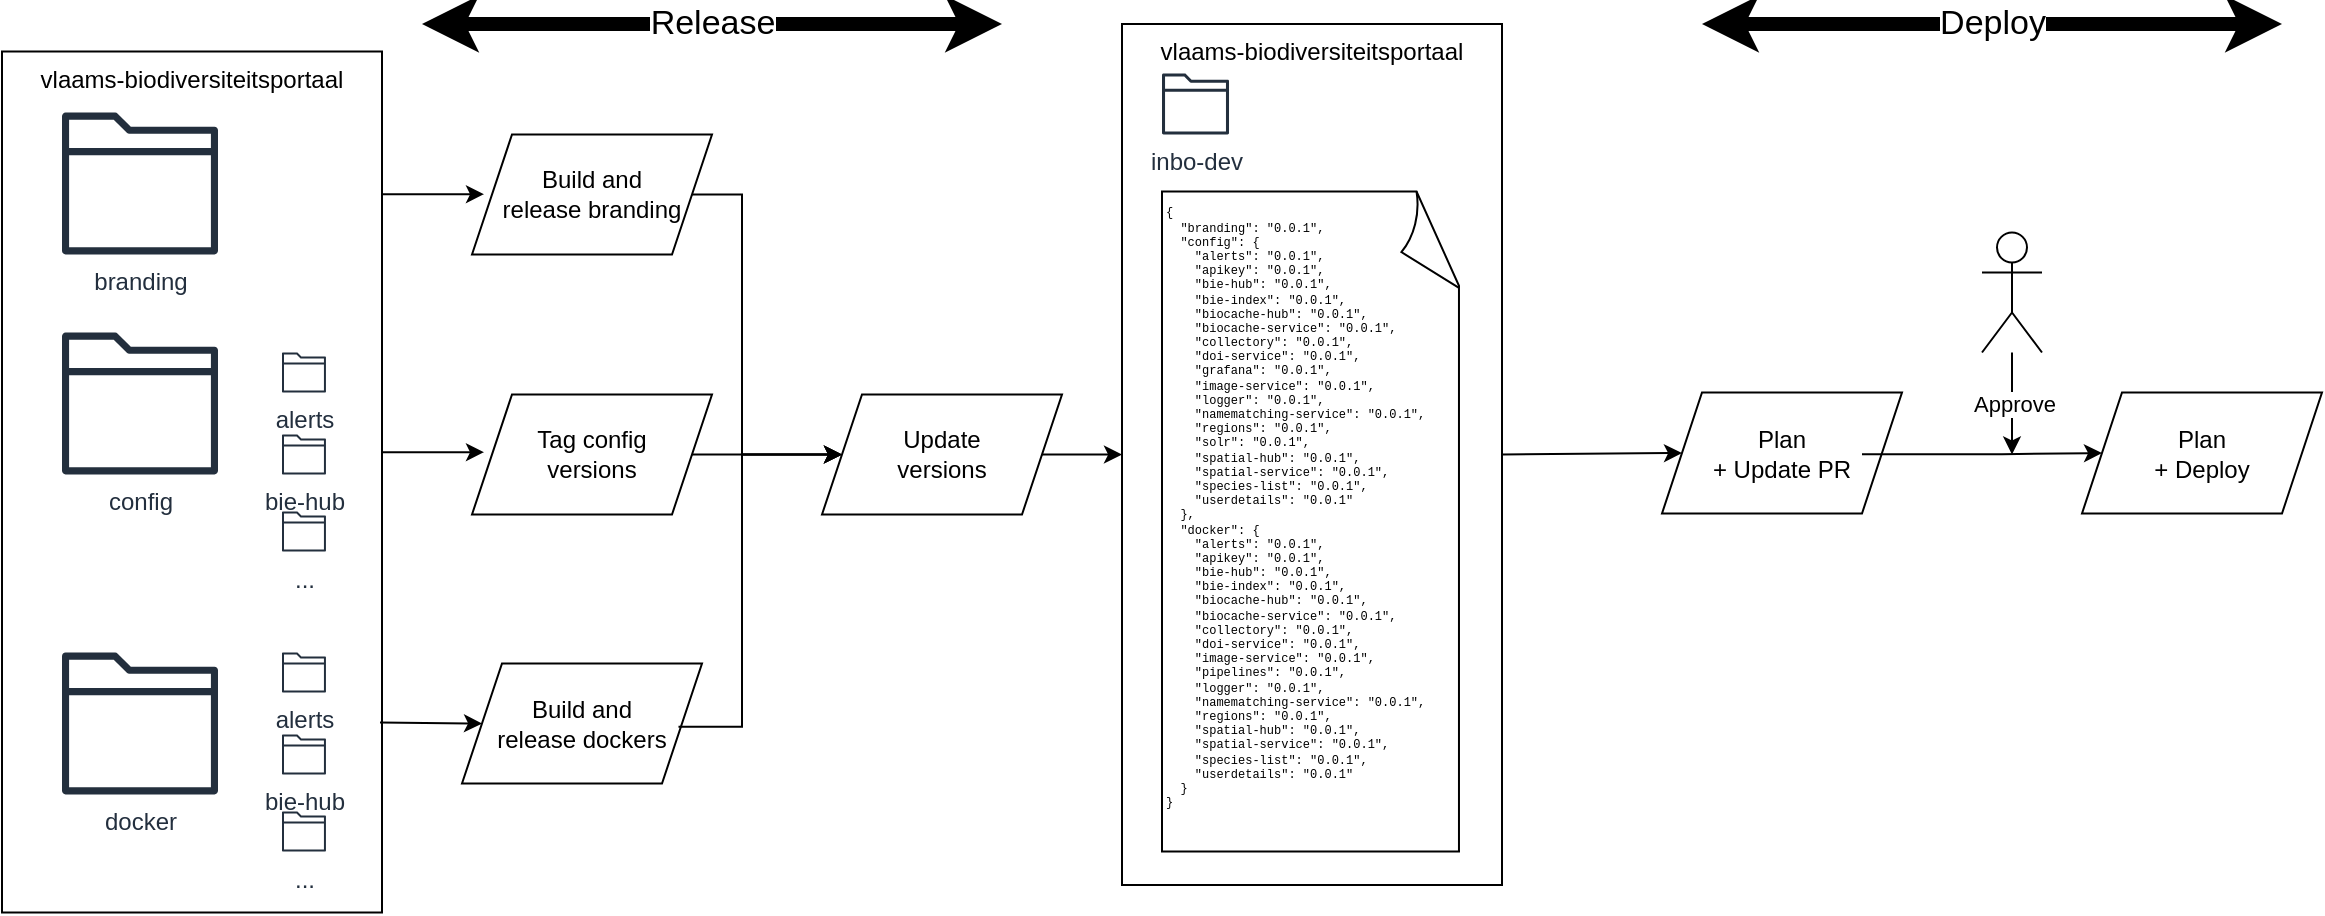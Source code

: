 <mxfile version="24.9.2">
  <diagram name="Page-1" id="Pc1aNAQ9RasJurjFk5pG">
    <mxGraphModel dx="2074" dy="1151" grid="1" gridSize="10" guides="1" tooltips="1" connect="1" arrows="1" fold="1" page="1" pageScale="1" pageWidth="850" pageHeight="1100" math="0" shadow="0">
      <root>
        <mxCell id="0" />
        <mxCell id="1" parent="0" />
        <mxCell id="2iSjbsOjDCWiTXiTnKlb-3" value="vlaams-biodiversiteitsportaal" style="rounded=0;whiteSpace=wrap;html=1;verticalAlign=top;" parent="1" vertex="1">
          <mxGeometry x="70" y="133.75" width="190" height="430.5" as="geometry" />
        </mxCell>
        <mxCell id="2iSjbsOjDCWiTXiTnKlb-5" value="branding" style="sketch=0;outlineConnect=0;fontColor=#232F3E;gradientColor=none;fillColor=#232F3D;strokeColor=none;dashed=0;verticalLabelPosition=bottom;verticalAlign=top;align=center;html=1;fontSize=12;fontStyle=0;aspect=fixed;pointerEvents=1;shape=mxgraph.aws4.folder;" parent="1" vertex="1">
          <mxGeometry x="100" y="164.25" width="78" height="71" as="geometry" />
        </mxCell>
        <mxCell id="2iSjbsOjDCWiTXiTnKlb-6" value="config" style="sketch=0;outlineConnect=0;fontColor=#232F3E;gradientColor=none;fillColor=#232F3D;strokeColor=none;dashed=0;verticalLabelPosition=bottom;verticalAlign=top;align=center;html=1;fontSize=12;fontStyle=0;aspect=fixed;pointerEvents=1;shape=mxgraph.aws4.folder;" parent="1" vertex="1">
          <mxGeometry x="100" y="274.25" width="78" height="71" as="geometry" />
        </mxCell>
        <mxCell id="2iSjbsOjDCWiTXiTnKlb-7" value="docker" style="sketch=0;outlineConnect=0;fontColor=#232F3E;gradientColor=none;fillColor=#232F3D;strokeColor=none;dashed=0;verticalLabelPosition=bottom;verticalAlign=top;align=center;html=1;fontSize=12;fontStyle=0;aspect=fixed;pointerEvents=1;shape=mxgraph.aws4.folder;" parent="1" vertex="1">
          <mxGeometry x="100" y="434.25" width="78" height="71" as="geometry" />
        </mxCell>
        <mxCell id="2iSjbsOjDCWiTXiTnKlb-8" value="alerts" style="sketch=0;outlineConnect=0;fontColor=#232F3E;gradientColor=none;fillColor=#232F3D;strokeColor=none;dashed=0;verticalLabelPosition=bottom;verticalAlign=top;align=center;html=1;fontSize=12;fontStyle=0;aspect=fixed;pointerEvents=1;shape=mxgraph.aws4.folder;" parent="1" vertex="1">
          <mxGeometry x="210" y="284.25" width="21.97" height="20" as="geometry" />
        </mxCell>
        <mxCell id="2iSjbsOjDCWiTXiTnKlb-9" value="bie-hub" style="sketch=0;outlineConnect=0;fontColor=#232F3E;gradientColor=none;fillColor=#232F3D;strokeColor=none;dashed=0;verticalLabelPosition=bottom;verticalAlign=top;align=center;html=1;fontSize=12;fontStyle=0;aspect=fixed;pointerEvents=1;shape=mxgraph.aws4.folder;" parent="1" vertex="1">
          <mxGeometry x="210" y="325.25" width="21.97" height="20" as="geometry" />
        </mxCell>
        <mxCell id="2iSjbsOjDCWiTXiTnKlb-10" value="..." style="sketch=0;outlineConnect=0;fontColor=#232F3E;gradientColor=none;fillColor=#232F3D;strokeColor=none;dashed=0;verticalLabelPosition=bottom;verticalAlign=top;align=center;html=1;fontSize=12;fontStyle=0;aspect=fixed;pointerEvents=1;shape=mxgraph.aws4.folder;" parent="1" vertex="1">
          <mxGeometry x="210" y="363.75" width="21.97" height="20" as="geometry" />
        </mxCell>
        <mxCell id="2iSjbsOjDCWiTXiTnKlb-11" value="alerts" style="sketch=0;outlineConnect=0;fontColor=#232F3E;gradientColor=none;fillColor=#232F3D;strokeColor=none;dashed=0;verticalLabelPosition=bottom;verticalAlign=top;align=center;html=1;fontSize=12;fontStyle=0;aspect=fixed;pointerEvents=1;shape=mxgraph.aws4.folder;" parent="1" vertex="1">
          <mxGeometry x="210" y="434.25" width="21.97" height="20" as="geometry" />
        </mxCell>
        <mxCell id="2iSjbsOjDCWiTXiTnKlb-12" value="bie-hub" style="sketch=0;outlineConnect=0;fontColor=#232F3E;gradientColor=none;fillColor=#232F3D;strokeColor=none;dashed=0;verticalLabelPosition=bottom;verticalAlign=top;align=center;html=1;fontSize=12;fontStyle=0;aspect=fixed;pointerEvents=1;shape=mxgraph.aws4.folder;" parent="1" vertex="1">
          <mxGeometry x="210" y="475.25" width="21.97" height="20" as="geometry" />
        </mxCell>
        <mxCell id="2iSjbsOjDCWiTXiTnKlb-13" value="..." style="sketch=0;outlineConnect=0;fontColor=#232F3E;gradientColor=none;fillColor=#232F3D;strokeColor=none;dashed=0;verticalLabelPosition=bottom;verticalAlign=top;align=center;html=1;fontSize=12;fontStyle=0;aspect=fixed;pointerEvents=1;shape=mxgraph.aws4.folder;" parent="1" vertex="1">
          <mxGeometry x="210" y="513.75" width="21.97" height="20" as="geometry" />
        </mxCell>
        <mxCell id="2iSjbsOjDCWiTXiTnKlb-14" value="Build and &lt;br&gt;release branding" style="shape=parallelogram;perimeter=parallelogramPerimeter;whiteSpace=wrap;html=1;fixedSize=1;" parent="1" vertex="1">
          <mxGeometry x="305" y="175.25" width="120" height="60" as="geometry" />
        </mxCell>
        <mxCell id="2iSjbsOjDCWiTXiTnKlb-15" value="vlaams-biodiversiteitsportaal" style="rounded=0;whiteSpace=wrap;html=1;verticalAlign=top;" parent="1" vertex="1">
          <mxGeometry x="630" y="120" width="190" height="430.5" as="geometry" />
        </mxCell>
        <mxCell id="2iSjbsOjDCWiTXiTnKlb-16" value="Update &lt;br&gt;versions" style="shape=parallelogram;perimeter=parallelogramPerimeter;whiteSpace=wrap;html=1;fixedSize=1;" parent="1" vertex="1">
          <mxGeometry x="480" y="305.25" width="120" height="60" as="geometry" />
        </mxCell>
        <mxCell id="2iSjbsOjDCWiTXiTnKlb-18" value="&lt;div align=&quot;left&quot;&gt;{&lt;br&gt;&amp;nbsp; &quot;branding&quot;: &quot;0.0.1&quot;,&lt;br&gt;&amp;nbsp; &quot;config&quot;: {&lt;br&gt;&amp;nbsp;&amp;nbsp;&amp;nbsp; &quot;alerts&quot;: &quot;0.0.1&quot;,&lt;br&gt;&amp;nbsp;&amp;nbsp;&amp;nbsp; &quot;apikey&quot;: &quot;0.0.1&quot;,&lt;br&gt;&amp;nbsp;&amp;nbsp;&amp;nbsp; &quot;bie-hub&quot;: &quot;0.0.1&quot;,&lt;br&gt;&amp;nbsp;&amp;nbsp;&amp;nbsp; &quot;bie-index&quot;: &quot;0.0.1&quot;,&lt;br&gt;&amp;nbsp;&amp;nbsp;&amp;nbsp; &quot;biocache-hub&quot;: &quot;0.0.1&quot;,&lt;br&gt;&amp;nbsp;&amp;nbsp;&amp;nbsp; &quot;biocache-service&quot;: &quot;0.0.1&quot;,&lt;br&gt;&amp;nbsp;&amp;nbsp;&amp;nbsp; &quot;collectory&quot;: &quot;0.0.1&quot;,&lt;br&gt;&amp;nbsp;&amp;nbsp;&amp;nbsp; &quot;doi-service&quot;: &quot;0.0.1&quot;,&lt;br&gt;&amp;nbsp;&amp;nbsp;&amp;nbsp; &quot;grafana&quot;: &quot;0.0.1&quot;,&lt;br&gt;&amp;nbsp;&amp;nbsp;&amp;nbsp; &quot;image-service&quot;: &quot;0.0.1&quot;,&lt;br&gt;&amp;nbsp;&amp;nbsp;&amp;nbsp; &quot;logger&quot;: &quot;0.0.1&quot;,&lt;br&gt;&amp;nbsp;&amp;nbsp;&amp;nbsp; &quot;namematching-service&quot;: &quot;0.0.1&quot;,&lt;br&gt;&amp;nbsp;&amp;nbsp;&amp;nbsp; &quot;regions&quot;: &quot;0.0.1&quot;,&lt;br&gt;&amp;nbsp;&amp;nbsp;&amp;nbsp; &quot;solr&quot;: &quot;0.0.1&quot;,&lt;br&gt;&amp;nbsp;&amp;nbsp;&amp;nbsp; &quot;spatial-hub&quot;: &quot;0.0.1&quot;,&lt;br&gt;&amp;nbsp;&amp;nbsp;&amp;nbsp; &quot;spatial-service&quot;: &quot;0.0.1&quot;,&lt;br&gt;&amp;nbsp;&amp;nbsp;&amp;nbsp; &quot;species-list&quot;: &quot;0.0.1&quot;,&lt;br&gt;&amp;nbsp;&amp;nbsp;&amp;nbsp; &quot;userdetails&quot;: &quot;0.0.1&quot;&lt;br&gt;&amp;nbsp; },&lt;br&gt;&amp;nbsp; &quot;docker&quot;: {&lt;br&gt;&amp;nbsp;&amp;nbsp;&amp;nbsp; &quot;alerts&quot;: &quot;0.0.1&quot;,&lt;br&gt;&amp;nbsp;&amp;nbsp;&amp;nbsp; &quot;apikey&quot;: &quot;0.0.1&quot;,&lt;br&gt;&amp;nbsp;&amp;nbsp;&amp;nbsp; &quot;bie-hub&quot;: &quot;0.0.1&quot;,&lt;br&gt;&amp;nbsp;&amp;nbsp;&amp;nbsp; &quot;bie-index&quot;: &quot;0.0.1&quot;,&lt;br&gt;&amp;nbsp;&amp;nbsp;&amp;nbsp; &quot;biocache-hub&quot;: &quot;0.0.1&quot;,&lt;br&gt;&amp;nbsp;&amp;nbsp;&amp;nbsp; &quot;biocache-service&quot;: &quot;0.0.1&quot;,&lt;br&gt;&amp;nbsp;&amp;nbsp;&amp;nbsp; &quot;collectory&quot;: &quot;0.0.1&quot;,&lt;br&gt;&amp;nbsp;&amp;nbsp;&amp;nbsp; &quot;doi-service&quot;: &quot;0.0.1&quot;,&lt;br&gt;&amp;nbsp;&amp;nbsp;&amp;nbsp; &quot;image-service&quot;: &quot;0.0.1&quot;,&lt;br&gt;&amp;nbsp;&amp;nbsp;&amp;nbsp; &quot;pipelines&quot;: &quot;0.0.1&quot;,&lt;br&gt;&amp;nbsp;&amp;nbsp;&amp;nbsp; &quot;logger&quot;: &quot;0.0.1&quot;,&lt;br&gt;&amp;nbsp;&amp;nbsp;&amp;nbsp; &quot;namematching-service&quot;: &quot;0.0.1&quot;,&lt;br&gt;&amp;nbsp;&amp;nbsp;&amp;nbsp; &quot;regions&quot;: &quot;0.0.1&quot;,&lt;br&gt;&amp;nbsp;&amp;nbsp;&amp;nbsp; &quot;spatial-hub&quot;: &quot;0.0.1&quot;,&lt;br&gt;&amp;nbsp;&amp;nbsp;&amp;nbsp; &quot;spatial-service&quot;: &quot;0.0.1&quot;,&lt;br&gt;&amp;nbsp;&amp;nbsp;&amp;nbsp; &quot;species-list&quot;: &quot;0.0.1&quot;,&lt;br&gt;&amp;nbsp;&amp;nbsp;&amp;nbsp; &quot;userdetails&quot;: &quot;0.0.1&quot;&lt;br&gt;&amp;nbsp; }&lt;br&gt;}&lt;br&gt;&lt;/div&gt;&lt;div align=&quot;left&quot;&gt;&lt;br&gt;&lt;/div&gt;&lt;div align=&quot;left&quot;&gt;&lt;br&gt;&lt;/div&gt;" style="whiteSpace=wrap;html=1;shape=mxgraph.basic.document;fontFamily=Courier New;fontSize=6;align=left;" parent="1" vertex="1">
          <mxGeometry x="650" y="203.75" width="150" height="330" as="geometry" />
        </mxCell>
        <mxCell id="2iSjbsOjDCWiTXiTnKlb-20" value="Tag config &lt;br&gt;versions" style="shape=parallelogram;perimeter=parallelogramPerimeter;whiteSpace=wrap;html=1;fixedSize=1;" parent="1" vertex="1">
          <mxGeometry x="305" y="305.25" width="120" height="60" as="geometry" />
        </mxCell>
        <mxCell id="2iSjbsOjDCWiTXiTnKlb-21" value="Build and &lt;br&gt;release dockers" style="shape=parallelogram;perimeter=parallelogramPerimeter;whiteSpace=wrap;html=1;fixedSize=1;" parent="1" vertex="1">
          <mxGeometry x="300" y="439.75" width="120" height="60" as="geometry" />
        </mxCell>
        <mxCell id="2iSjbsOjDCWiTXiTnKlb-22" value="" style="endArrow=classic;html=1;rounded=0;entryX=0;entryY=0.5;entryDx=0;entryDy=0;" parent="1" target="2iSjbsOjDCWiTXiTnKlb-21" edge="1">
          <mxGeometry width="50" height="50" relative="1" as="geometry">
            <mxPoint x="259" y="469.25" as="sourcePoint" />
            <mxPoint x="470" y="644.25" as="targetPoint" />
          </mxGeometry>
        </mxCell>
        <mxCell id="2iSjbsOjDCWiTXiTnKlb-23" value="" style="endArrow=classic;html=1;rounded=0;entryX=0;entryY=0.5;entryDx=0;entryDy=0;" parent="1" edge="1">
          <mxGeometry width="50" height="50" relative="1" as="geometry">
            <mxPoint x="260" y="334.1" as="sourcePoint" />
            <mxPoint x="311" y="334.1" as="targetPoint" />
          </mxGeometry>
        </mxCell>
        <mxCell id="2iSjbsOjDCWiTXiTnKlb-24" value="" style="endArrow=classic;html=1;rounded=0;entryX=0;entryY=0.5;entryDx=0;entryDy=0;" parent="1" edge="1">
          <mxGeometry width="50" height="50" relative="1" as="geometry">
            <mxPoint x="260" y="205.1" as="sourcePoint" />
            <mxPoint x="311" y="205.1" as="targetPoint" />
          </mxGeometry>
        </mxCell>
        <mxCell id="2iSjbsOjDCWiTXiTnKlb-25" value="" style="endArrow=classic;html=1;rounded=0;entryX=0;entryY=0.5;entryDx=0;entryDy=0;exitX=1;exitY=0.5;exitDx=0;exitDy=0;" parent="1" source="2iSjbsOjDCWiTXiTnKlb-20" target="2iSjbsOjDCWiTXiTnKlb-16" edge="1">
          <mxGeometry width="50" height="50" relative="1" as="geometry">
            <mxPoint x="429" y="334.1" as="sourcePoint" />
            <mxPoint x="480" y="334.1" as="targetPoint" />
          </mxGeometry>
        </mxCell>
        <mxCell id="2iSjbsOjDCWiTXiTnKlb-26" value="" style="endArrow=classic;html=1;rounded=0;edgeStyle=orthogonalEdgeStyle;entryX=0;entryY=0.5;entryDx=0;entryDy=0;exitX=1;exitY=0.5;exitDx=0;exitDy=0;" parent="1" source="2iSjbsOjDCWiTXiTnKlb-14" target="2iSjbsOjDCWiTXiTnKlb-16" edge="1">
          <mxGeometry width="50" height="50" relative="1" as="geometry">
            <mxPoint x="420" y="205.25" as="sourcePoint" />
            <mxPoint x="470" y="334.25" as="targetPoint" />
            <Array as="points">
              <mxPoint x="440" y="205.25" />
              <mxPoint x="440" y="335.25" />
            </Array>
          </mxGeometry>
        </mxCell>
        <mxCell id="2iSjbsOjDCWiTXiTnKlb-27" value="" style="endArrow=classic;html=1;rounded=0;exitX=0.902;exitY=0.528;exitDx=0;exitDy=0;edgeStyle=orthogonalEdgeStyle;entryX=0;entryY=0.5;entryDx=0;entryDy=0;exitPerimeter=0;" parent="1" source="2iSjbsOjDCWiTXiTnKlb-21" target="2iSjbsOjDCWiTXiTnKlb-16" edge="1">
          <mxGeometry width="50" height="50" relative="1" as="geometry">
            <mxPoint x="415.0" y="215.25" as="sourcePoint" />
            <mxPoint x="500" y="345.25" as="targetPoint" />
            <Array as="points">
              <mxPoint x="440" y="471.25" />
              <mxPoint x="440" y="335.25" />
            </Array>
          </mxGeometry>
        </mxCell>
        <mxCell id="2iSjbsOjDCWiTXiTnKlb-28" value="inbo-dev" style="sketch=0;outlineConnect=0;fontColor=#232F3E;gradientColor=none;fillColor=#232F3D;strokeColor=none;dashed=0;verticalLabelPosition=bottom;verticalAlign=top;align=center;html=1;fontSize=12;fontStyle=0;aspect=fixed;pointerEvents=1;shape=mxgraph.aws4.folder;" parent="1" vertex="1">
          <mxGeometry x="650" y="144.75" width="33.51" height="30.5" as="geometry" />
        </mxCell>
        <mxCell id="2iSjbsOjDCWiTXiTnKlb-29" value="" style="endArrow=classic;html=1;rounded=0;exitX=1;exitY=0.5;exitDx=0;exitDy=0;edgeStyle=orthogonalEdgeStyle;entryX=0;entryY=0.5;entryDx=0;entryDy=0;" parent="1" source="2iSjbsOjDCWiTXiTnKlb-16" target="2iSjbsOjDCWiTXiTnKlb-15" edge="1">
          <mxGeometry width="50" height="50" relative="1" as="geometry">
            <mxPoint x="418" y="481.25" as="sourcePoint" />
            <mxPoint x="500" y="345.25" as="targetPoint" />
            <Array as="points">
              <mxPoint x="630" y="335.25" />
              <mxPoint x="630" y="335.25" />
            </Array>
          </mxGeometry>
        </mxCell>
        <mxCell id="2iSjbsOjDCWiTXiTnKlb-32" value="Plan&lt;br&gt;+ Update PR" style="shape=parallelogram;perimeter=parallelogramPerimeter;whiteSpace=wrap;html=1;fixedSize=1;" parent="1" vertex="1">
          <mxGeometry x="900" y="304.25" width="120" height="60.5" as="geometry" />
        </mxCell>
        <mxCell id="2iSjbsOjDCWiTXiTnKlb-37" value="" style="endArrow=classic;html=1;rounded=0;exitX=1;exitY=0.5;exitDx=0;exitDy=0;edgeStyle=orthogonalEdgeStyle;entryX=0;entryY=0.5;entryDx=0;entryDy=0;" parent="1" source="2iSjbsOjDCWiTXiTnKlb-15" target="2iSjbsOjDCWiTXiTnKlb-32" edge="1">
          <mxGeometry width="50" height="50" relative="1" as="geometry">
            <mxPoint x="600" y="345.25" as="sourcePoint" />
            <mxPoint x="640" y="345.25" as="targetPoint" />
            <Array as="points">
              <mxPoint x="910" y="334.25" />
            </Array>
          </mxGeometry>
        </mxCell>
        <mxCell id="2iSjbsOjDCWiTXiTnKlb-38" value="Plan&lt;br&gt;+ Deploy" style="shape=parallelogram;perimeter=parallelogramPerimeter;whiteSpace=wrap;html=1;fixedSize=1;" parent="1" vertex="1">
          <mxGeometry x="1110" y="304.25" width="120" height="60.5" as="geometry" />
        </mxCell>
        <mxCell id="2iSjbsOjDCWiTXiTnKlb-39" value="" style="endArrow=classic;html=1;rounded=0;edgeStyle=orthogonalEdgeStyle;entryX=0;entryY=0.5;entryDx=0;entryDy=0;" parent="1" target="2iSjbsOjDCWiTXiTnKlb-38" edge="1">
          <mxGeometry width="50" height="50" relative="1" as="geometry">
            <mxPoint x="1000" y="335.12" as="sourcePoint" />
            <mxPoint x="1120" y="334.25" as="targetPoint" />
            <Array as="points">
              <mxPoint x="1070" y="335.25" />
            </Array>
          </mxGeometry>
        </mxCell>
        <mxCell id="2iSjbsOjDCWiTXiTnKlb-41" value="Approve" style="edgeStyle=orthogonalEdgeStyle;rounded=0;orthogonalLoop=1;jettySize=auto;html=1;" parent="1" source="2iSjbsOjDCWiTXiTnKlb-40" edge="1">
          <mxGeometry relative="1" as="geometry">
            <mxPoint x="1075" y="335.25" as="targetPoint" />
          </mxGeometry>
        </mxCell>
        <mxCell id="2iSjbsOjDCWiTXiTnKlb-40" value="" style="shape=umlActor;verticalLabelPosition=bottom;verticalAlign=top;html=1;outlineConnect=0;" parent="1" vertex="1">
          <mxGeometry x="1060" y="224.25" width="30" height="60" as="geometry" />
        </mxCell>
        <mxCell id="WtBFk4k6f9XRNnWM8Usa-2" value="Release" style="endArrow=classic;startArrow=classic;html=1;rounded=0;strokeWidth=7;spacingTop=0;spacingLeft=0;fontStyle=0;fontSize=17;" edge="1" parent="1">
          <mxGeometry width="50" height="50" relative="1" as="geometry">
            <mxPoint x="280" y="120" as="sourcePoint" />
            <mxPoint x="570" y="120" as="targetPoint" />
          </mxGeometry>
        </mxCell>
        <mxCell id="WtBFk4k6f9XRNnWM8Usa-3" value="Deploy" style="endArrow=classic;startArrow=classic;html=1;rounded=0;strokeWidth=7;spacingTop=0;spacingLeft=0;fontStyle=0;fontSize=17;" edge="1" parent="1">
          <mxGeometry width="50" height="50" relative="1" as="geometry">
            <mxPoint x="920" y="120" as="sourcePoint" />
            <mxPoint x="1210" y="120" as="targetPoint" />
          </mxGeometry>
        </mxCell>
      </root>
    </mxGraphModel>
  </diagram>
</mxfile>
